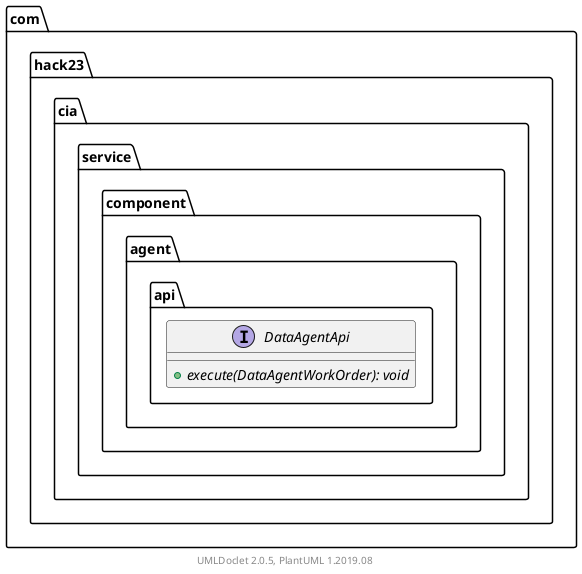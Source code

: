 @startuml
    namespace com.hack23.cia.service.component.agent.api {

        interface DataAgentApi [[DataAgentApi.html]] {
            {abstract} +execute(DataAgentWorkOrder): void
        }

    }

    center footer UMLDoclet 2.0.5, PlantUML 1.2019.08
@enduml
